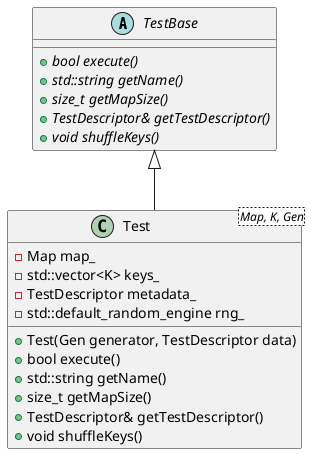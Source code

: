 @startuml

abstract TestBase {
+bool {abstract} execute()
+std::string {abstract} getName()
+size_t {abstract} getMapSize()
+TestDescriptor& {abstract} getTestDescriptor()
+void {abstract} shuffleKeys()
}

class Test<Map, K, Gen> {
-Map map_
-std::vector<K> keys_
-TestDescriptor metadata_
-std::default_random_engine rng_
+Test(Gen generator, TestDescriptor data)
+bool execute()
+std::string getName()
+size_t getMapSize()
+TestDescriptor& getTestDescriptor()
+void shuffleKeys()
}

TestBase <|-- Test
@enduml